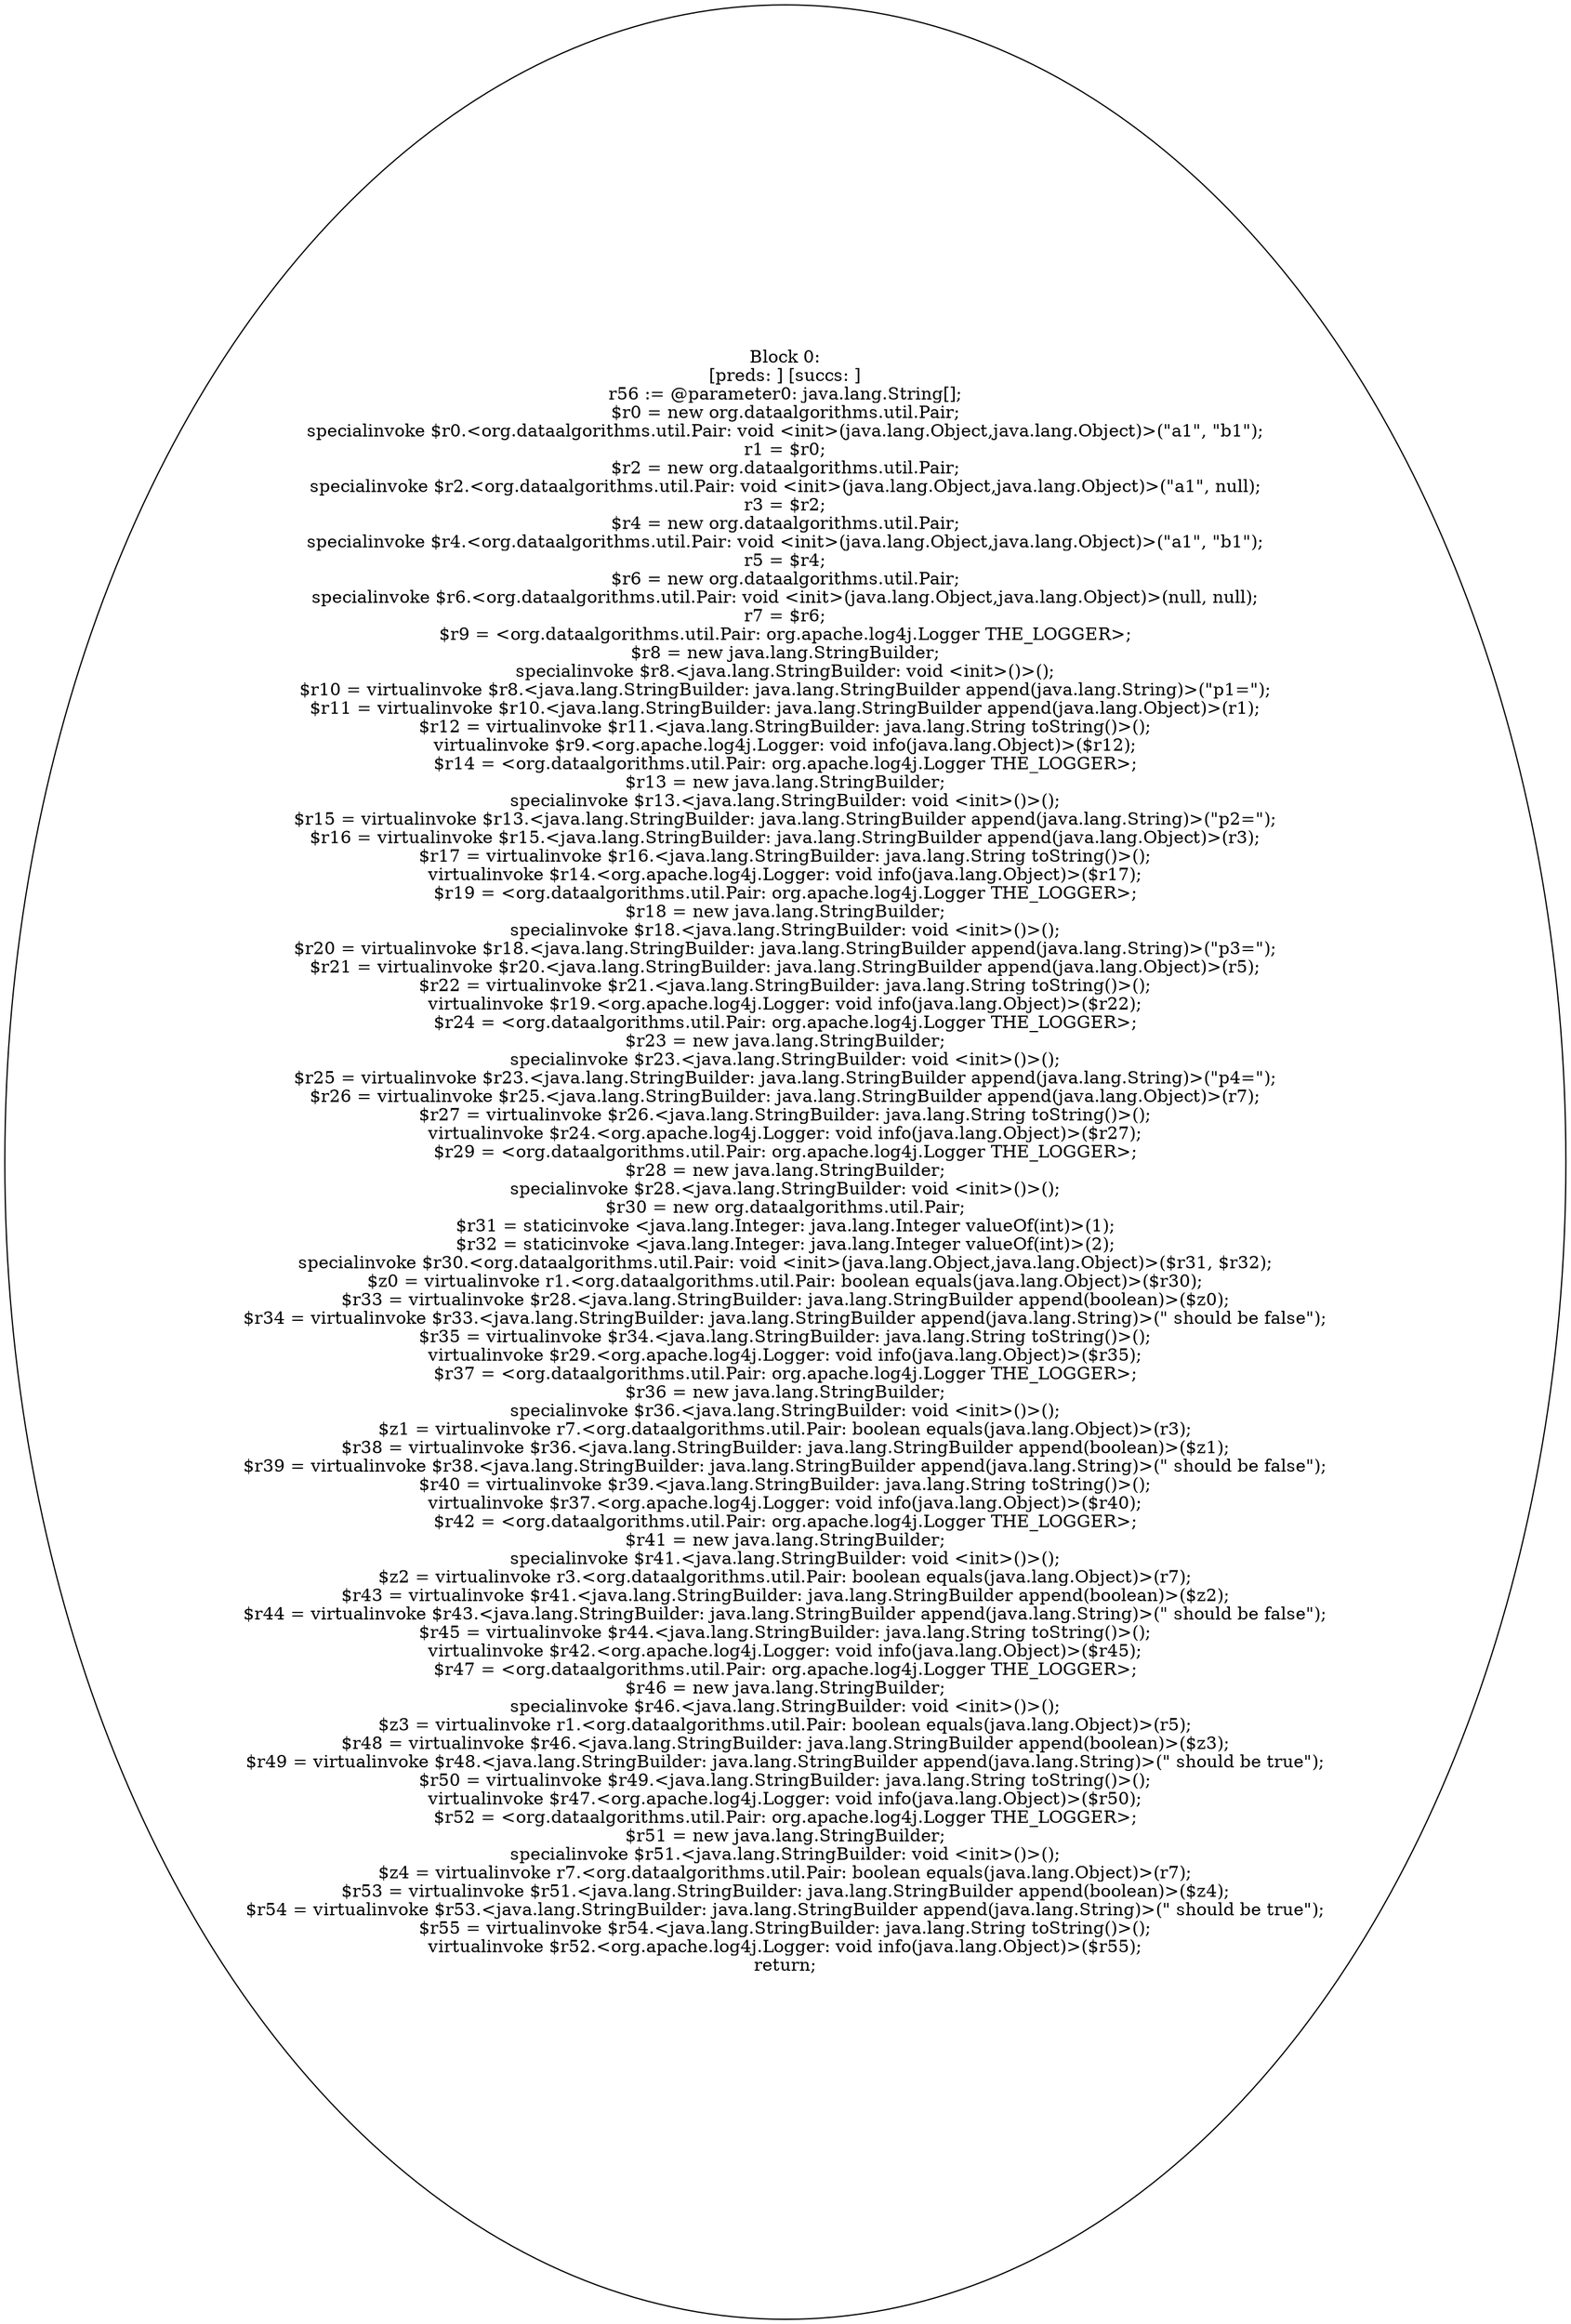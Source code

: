 digraph "unitGraph" {
    "Block 0:
[preds: ] [succs: ]
r56 := @parameter0: java.lang.String[];
$r0 = new org.dataalgorithms.util.Pair;
specialinvoke $r0.<org.dataalgorithms.util.Pair: void <init>(java.lang.Object,java.lang.Object)>(\"a1\", \"b1\");
r1 = $r0;
$r2 = new org.dataalgorithms.util.Pair;
specialinvoke $r2.<org.dataalgorithms.util.Pair: void <init>(java.lang.Object,java.lang.Object)>(\"a1\", null);
r3 = $r2;
$r4 = new org.dataalgorithms.util.Pair;
specialinvoke $r4.<org.dataalgorithms.util.Pair: void <init>(java.lang.Object,java.lang.Object)>(\"a1\", \"b1\");
r5 = $r4;
$r6 = new org.dataalgorithms.util.Pair;
specialinvoke $r6.<org.dataalgorithms.util.Pair: void <init>(java.lang.Object,java.lang.Object)>(null, null);
r7 = $r6;
$r9 = <org.dataalgorithms.util.Pair: org.apache.log4j.Logger THE_LOGGER>;
$r8 = new java.lang.StringBuilder;
specialinvoke $r8.<java.lang.StringBuilder: void <init>()>();
$r10 = virtualinvoke $r8.<java.lang.StringBuilder: java.lang.StringBuilder append(java.lang.String)>(\"p1=\");
$r11 = virtualinvoke $r10.<java.lang.StringBuilder: java.lang.StringBuilder append(java.lang.Object)>(r1);
$r12 = virtualinvoke $r11.<java.lang.StringBuilder: java.lang.String toString()>();
virtualinvoke $r9.<org.apache.log4j.Logger: void info(java.lang.Object)>($r12);
$r14 = <org.dataalgorithms.util.Pair: org.apache.log4j.Logger THE_LOGGER>;
$r13 = new java.lang.StringBuilder;
specialinvoke $r13.<java.lang.StringBuilder: void <init>()>();
$r15 = virtualinvoke $r13.<java.lang.StringBuilder: java.lang.StringBuilder append(java.lang.String)>(\"p2=\");
$r16 = virtualinvoke $r15.<java.lang.StringBuilder: java.lang.StringBuilder append(java.lang.Object)>(r3);
$r17 = virtualinvoke $r16.<java.lang.StringBuilder: java.lang.String toString()>();
virtualinvoke $r14.<org.apache.log4j.Logger: void info(java.lang.Object)>($r17);
$r19 = <org.dataalgorithms.util.Pair: org.apache.log4j.Logger THE_LOGGER>;
$r18 = new java.lang.StringBuilder;
specialinvoke $r18.<java.lang.StringBuilder: void <init>()>();
$r20 = virtualinvoke $r18.<java.lang.StringBuilder: java.lang.StringBuilder append(java.lang.String)>(\"p3=\");
$r21 = virtualinvoke $r20.<java.lang.StringBuilder: java.lang.StringBuilder append(java.lang.Object)>(r5);
$r22 = virtualinvoke $r21.<java.lang.StringBuilder: java.lang.String toString()>();
virtualinvoke $r19.<org.apache.log4j.Logger: void info(java.lang.Object)>($r22);
$r24 = <org.dataalgorithms.util.Pair: org.apache.log4j.Logger THE_LOGGER>;
$r23 = new java.lang.StringBuilder;
specialinvoke $r23.<java.lang.StringBuilder: void <init>()>();
$r25 = virtualinvoke $r23.<java.lang.StringBuilder: java.lang.StringBuilder append(java.lang.String)>(\"p4=\");
$r26 = virtualinvoke $r25.<java.lang.StringBuilder: java.lang.StringBuilder append(java.lang.Object)>(r7);
$r27 = virtualinvoke $r26.<java.lang.StringBuilder: java.lang.String toString()>();
virtualinvoke $r24.<org.apache.log4j.Logger: void info(java.lang.Object)>($r27);
$r29 = <org.dataalgorithms.util.Pair: org.apache.log4j.Logger THE_LOGGER>;
$r28 = new java.lang.StringBuilder;
specialinvoke $r28.<java.lang.StringBuilder: void <init>()>();
$r30 = new org.dataalgorithms.util.Pair;
$r31 = staticinvoke <java.lang.Integer: java.lang.Integer valueOf(int)>(1);
$r32 = staticinvoke <java.lang.Integer: java.lang.Integer valueOf(int)>(2);
specialinvoke $r30.<org.dataalgorithms.util.Pair: void <init>(java.lang.Object,java.lang.Object)>($r31, $r32);
$z0 = virtualinvoke r1.<org.dataalgorithms.util.Pair: boolean equals(java.lang.Object)>($r30);
$r33 = virtualinvoke $r28.<java.lang.StringBuilder: java.lang.StringBuilder append(boolean)>($z0);
$r34 = virtualinvoke $r33.<java.lang.StringBuilder: java.lang.StringBuilder append(java.lang.String)>(\" should be false\");
$r35 = virtualinvoke $r34.<java.lang.StringBuilder: java.lang.String toString()>();
virtualinvoke $r29.<org.apache.log4j.Logger: void info(java.lang.Object)>($r35);
$r37 = <org.dataalgorithms.util.Pair: org.apache.log4j.Logger THE_LOGGER>;
$r36 = new java.lang.StringBuilder;
specialinvoke $r36.<java.lang.StringBuilder: void <init>()>();
$z1 = virtualinvoke r7.<org.dataalgorithms.util.Pair: boolean equals(java.lang.Object)>(r3);
$r38 = virtualinvoke $r36.<java.lang.StringBuilder: java.lang.StringBuilder append(boolean)>($z1);
$r39 = virtualinvoke $r38.<java.lang.StringBuilder: java.lang.StringBuilder append(java.lang.String)>(\" should be false\");
$r40 = virtualinvoke $r39.<java.lang.StringBuilder: java.lang.String toString()>();
virtualinvoke $r37.<org.apache.log4j.Logger: void info(java.lang.Object)>($r40);
$r42 = <org.dataalgorithms.util.Pair: org.apache.log4j.Logger THE_LOGGER>;
$r41 = new java.lang.StringBuilder;
specialinvoke $r41.<java.lang.StringBuilder: void <init>()>();
$z2 = virtualinvoke r3.<org.dataalgorithms.util.Pair: boolean equals(java.lang.Object)>(r7);
$r43 = virtualinvoke $r41.<java.lang.StringBuilder: java.lang.StringBuilder append(boolean)>($z2);
$r44 = virtualinvoke $r43.<java.lang.StringBuilder: java.lang.StringBuilder append(java.lang.String)>(\" should be false\");
$r45 = virtualinvoke $r44.<java.lang.StringBuilder: java.lang.String toString()>();
virtualinvoke $r42.<org.apache.log4j.Logger: void info(java.lang.Object)>($r45);
$r47 = <org.dataalgorithms.util.Pair: org.apache.log4j.Logger THE_LOGGER>;
$r46 = new java.lang.StringBuilder;
specialinvoke $r46.<java.lang.StringBuilder: void <init>()>();
$z3 = virtualinvoke r1.<org.dataalgorithms.util.Pair: boolean equals(java.lang.Object)>(r5);
$r48 = virtualinvoke $r46.<java.lang.StringBuilder: java.lang.StringBuilder append(boolean)>($z3);
$r49 = virtualinvoke $r48.<java.lang.StringBuilder: java.lang.StringBuilder append(java.lang.String)>(\" should be true\");
$r50 = virtualinvoke $r49.<java.lang.StringBuilder: java.lang.String toString()>();
virtualinvoke $r47.<org.apache.log4j.Logger: void info(java.lang.Object)>($r50);
$r52 = <org.dataalgorithms.util.Pair: org.apache.log4j.Logger THE_LOGGER>;
$r51 = new java.lang.StringBuilder;
specialinvoke $r51.<java.lang.StringBuilder: void <init>()>();
$z4 = virtualinvoke r7.<org.dataalgorithms.util.Pair: boolean equals(java.lang.Object)>(r7);
$r53 = virtualinvoke $r51.<java.lang.StringBuilder: java.lang.StringBuilder append(boolean)>($z4);
$r54 = virtualinvoke $r53.<java.lang.StringBuilder: java.lang.StringBuilder append(java.lang.String)>(\" should be true\");
$r55 = virtualinvoke $r54.<java.lang.StringBuilder: java.lang.String toString()>();
virtualinvoke $r52.<org.apache.log4j.Logger: void info(java.lang.Object)>($r55);
return;
"
}
